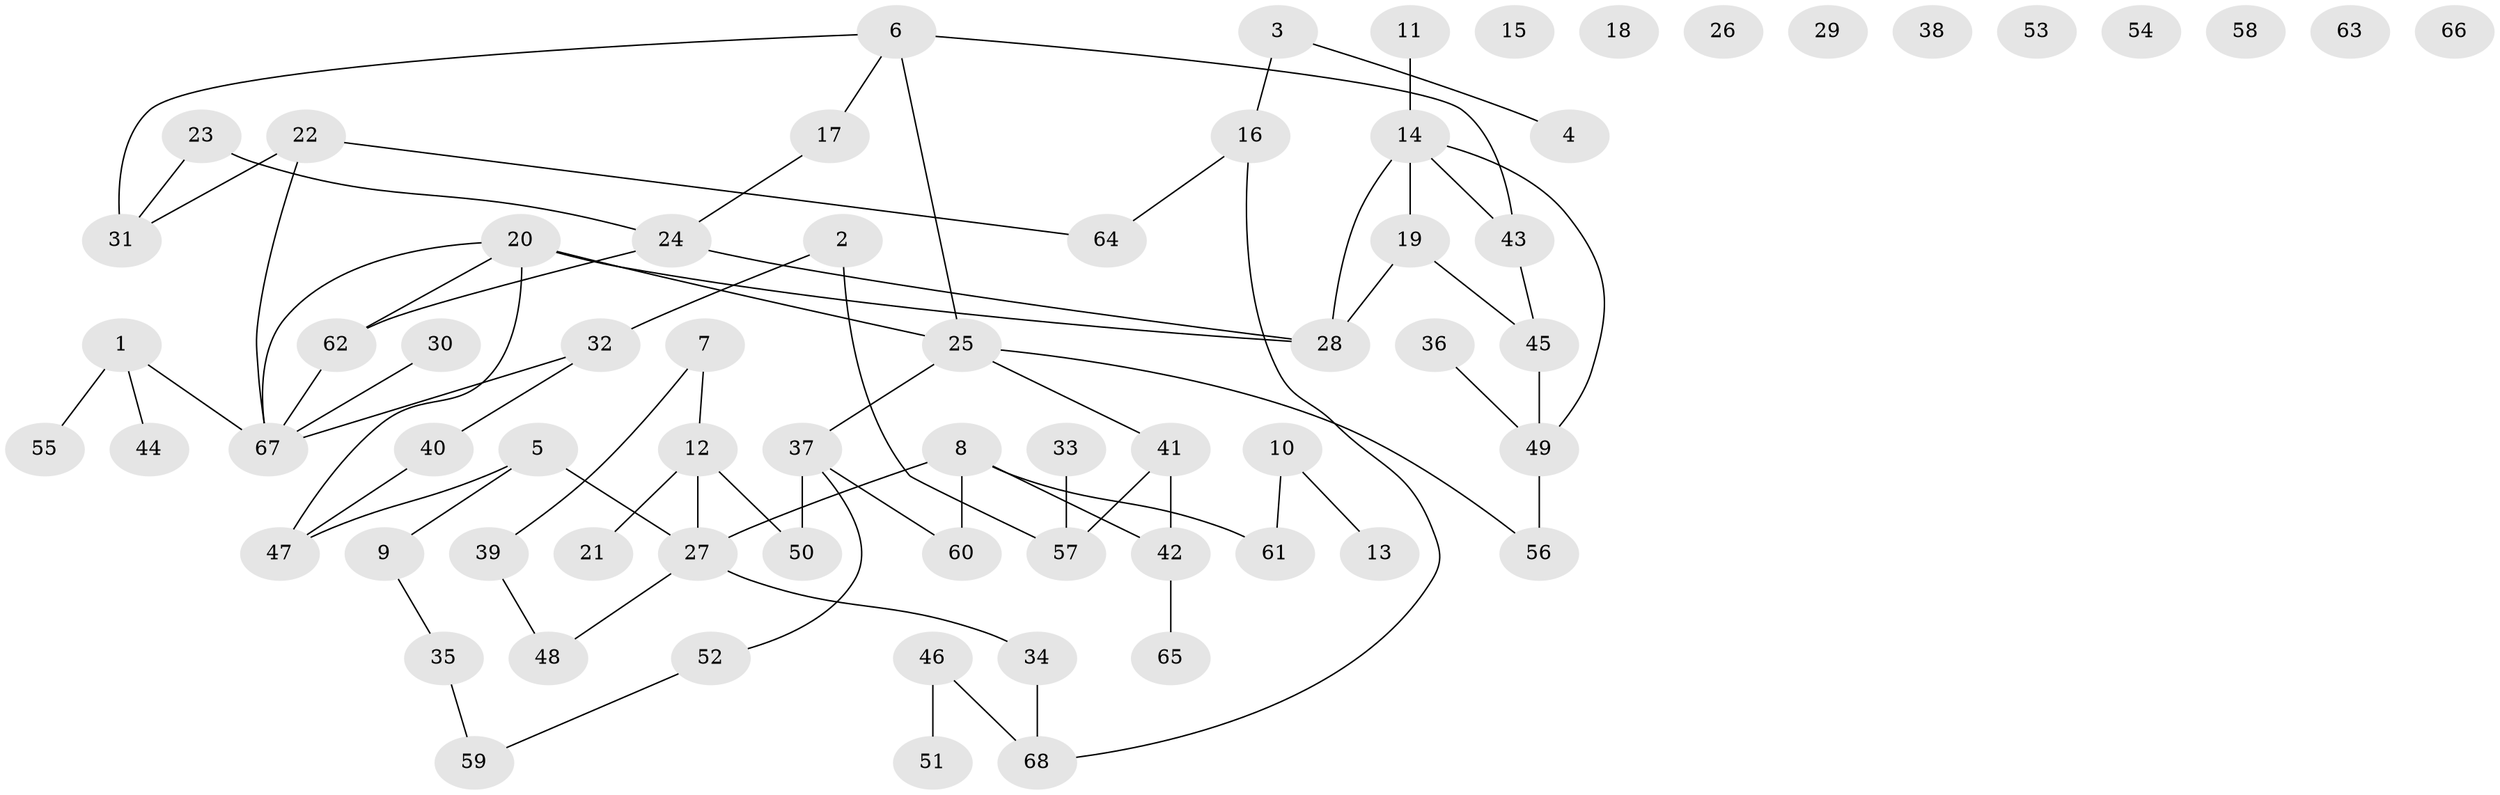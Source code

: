 // Generated by graph-tools (version 1.1) at 2025/39/03/09/25 04:39:42]
// undirected, 68 vertices, 75 edges
graph export_dot {
graph [start="1"]
  node [color=gray90,style=filled];
  1;
  2;
  3;
  4;
  5;
  6;
  7;
  8;
  9;
  10;
  11;
  12;
  13;
  14;
  15;
  16;
  17;
  18;
  19;
  20;
  21;
  22;
  23;
  24;
  25;
  26;
  27;
  28;
  29;
  30;
  31;
  32;
  33;
  34;
  35;
  36;
  37;
  38;
  39;
  40;
  41;
  42;
  43;
  44;
  45;
  46;
  47;
  48;
  49;
  50;
  51;
  52;
  53;
  54;
  55;
  56;
  57;
  58;
  59;
  60;
  61;
  62;
  63;
  64;
  65;
  66;
  67;
  68;
  1 -- 44;
  1 -- 55;
  1 -- 67;
  2 -- 32;
  2 -- 57;
  3 -- 4;
  3 -- 16;
  5 -- 9;
  5 -- 27;
  5 -- 47;
  6 -- 17;
  6 -- 25;
  6 -- 31;
  6 -- 43;
  7 -- 12;
  7 -- 39;
  8 -- 27;
  8 -- 42;
  8 -- 60;
  8 -- 61;
  9 -- 35;
  10 -- 13;
  10 -- 61;
  11 -- 14;
  12 -- 21;
  12 -- 27;
  12 -- 50;
  14 -- 19;
  14 -- 28;
  14 -- 43;
  14 -- 49;
  16 -- 64;
  16 -- 68;
  17 -- 24;
  19 -- 28;
  19 -- 45;
  20 -- 25;
  20 -- 28;
  20 -- 47;
  20 -- 62;
  20 -- 67;
  22 -- 31;
  22 -- 64;
  22 -- 67;
  23 -- 24;
  23 -- 31;
  24 -- 28;
  24 -- 62;
  25 -- 37;
  25 -- 41;
  25 -- 56;
  27 -- 34;
  27 -- 48;
  30 -- 67;
  32 -- 40;
  32 -- 67;
  33 -- 57;
  34 -- 68;
  35 -- 59;
  36 -- 49;
  37 -- 50;
  37 -- 52;
  37 -- 60;
  39 -- 48;
  40 -- 47;
  41 -- 42;
  41 -- 57;
  42 -- 65;
  43 -- 45;
  45 -- 49;
  46 -- 51;
  46 -- 68;
  49 -- 56;
  52 -- 59;
  62 -- 67;
}
